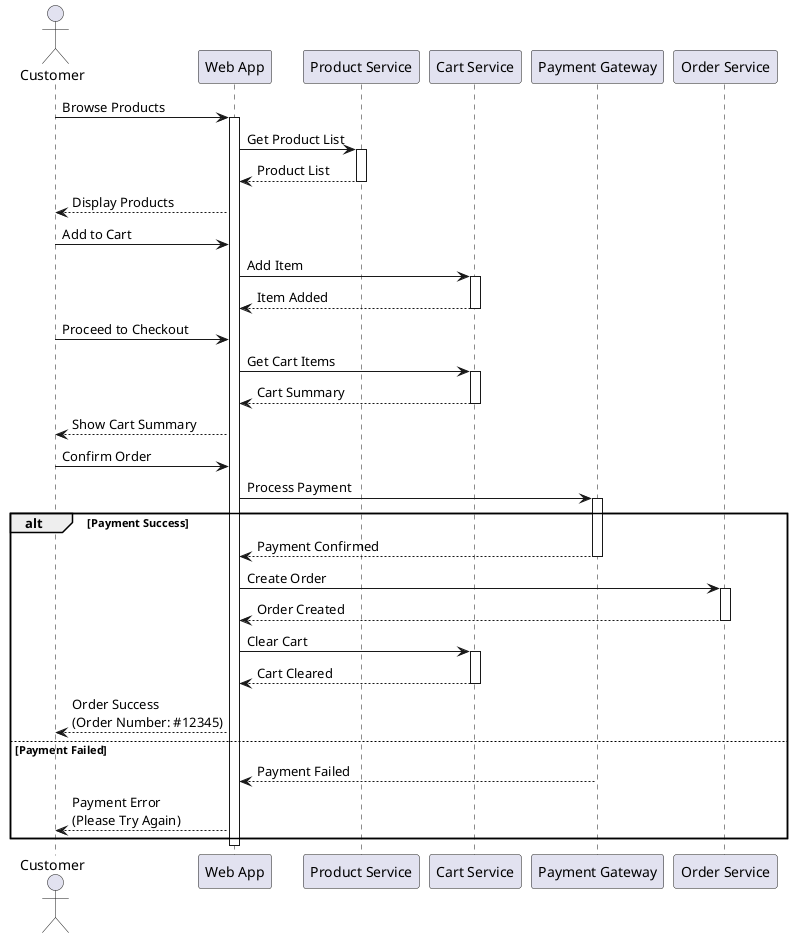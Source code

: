 @startuml E-commerce - Purchase Product

actor Customer
participant "Web App" as App
participant "Product Service" as Product
participant "Cart Service" as Cart
participant "Payment Gateway" as Payment
participant "Order Service" as Order

Customer -> App: Browse Products
activate App

App -> Product: Get Product List
activate Product
Product --> App: Product List
deactivate Product

App --> Customer: Display Products

Customer -> App: Add to Cart
App -> Cart: Add Item
activate Cart
Cart --> App: Item Added
deactivate Cart

Customer -> App: Proceed to Checkout
App -> Cart: Get Cart Items
activate Cart
Cart --> App: Cart Summary
deactivate Cart

App --> Customer: Show Cart Summary

Customer -> App: Confirm Order

App -> Payment: Process Payment
activate Payment

alt Payment Success
    Payment --> App: Payment Confirmed
    deactivate Payment

    App -> Order: Create Order
    activate Order
    Order --> App: Order Created
    deactivate Order

    App -> Cart: Clear Cart
    activate Cart
    Cart --> App: Cart Cleared
    deactivate Cart

    App --> Customer: Order Success\n(Order Number: #12345)
else Payment Failed
    Payment --> App: Payment Failed
    deactivate Payment
    App --> Customer: Payment Error\n(Please Try Again)
end

deactivate App

@enduml

